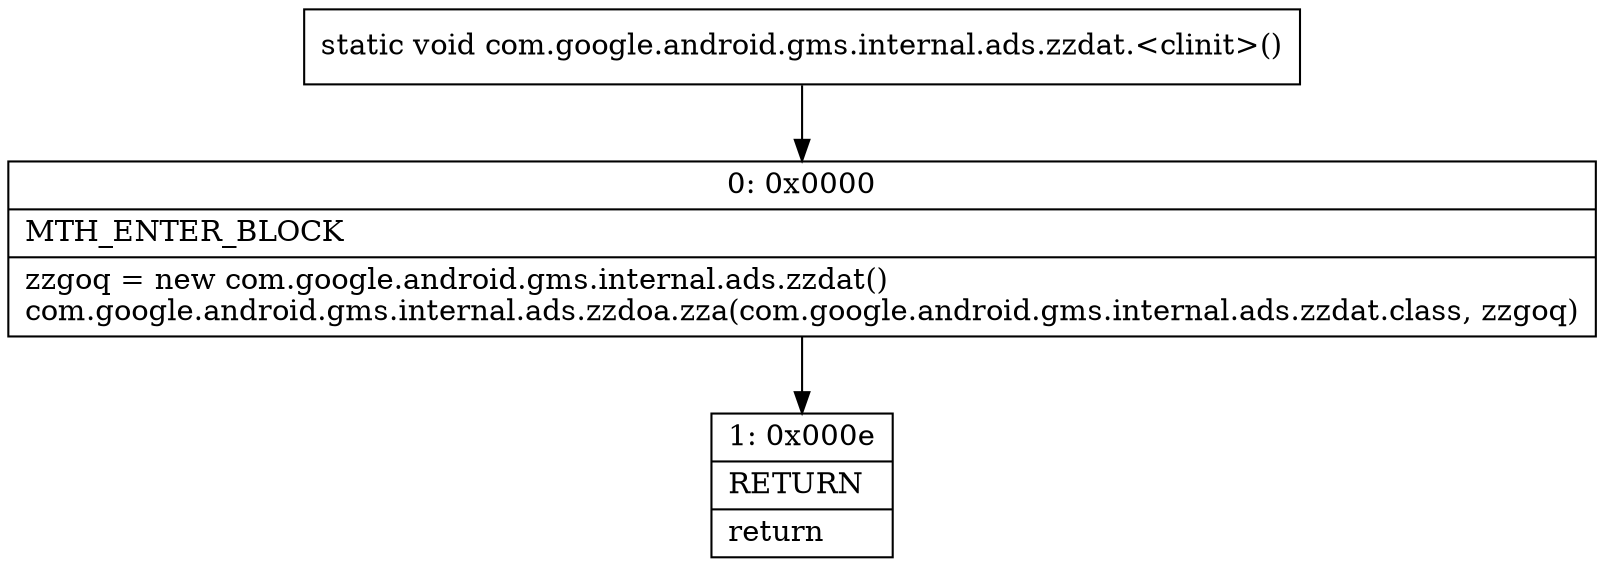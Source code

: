 digraph "CFG forcom.google.android.gms.internal.ads.zzdat.\<clinit\>()V" {
Node_0 [shape=record,label="{0\:\ 0x0000|MTH_ENTER_BLOCK\l|zzgoq = new com.google.android.gms.internal.ads.zzdat()\lcom.google.android.gms.internal.ads.zzdoa.zza(com.google.android.gms.internal.ads.zzdat.class, zzgoq)\l}"];
Node_1 [shape=record,label="{1\:\ 0x000e|RETURN\l|return\l}"];
MethodNode[shape=record,label="{static void com.google.android.gms.internal.ads.zzdat.\<clinit\>() }"];
MethodNode -> Node_0;
Node_0 -> Node_1;
}


